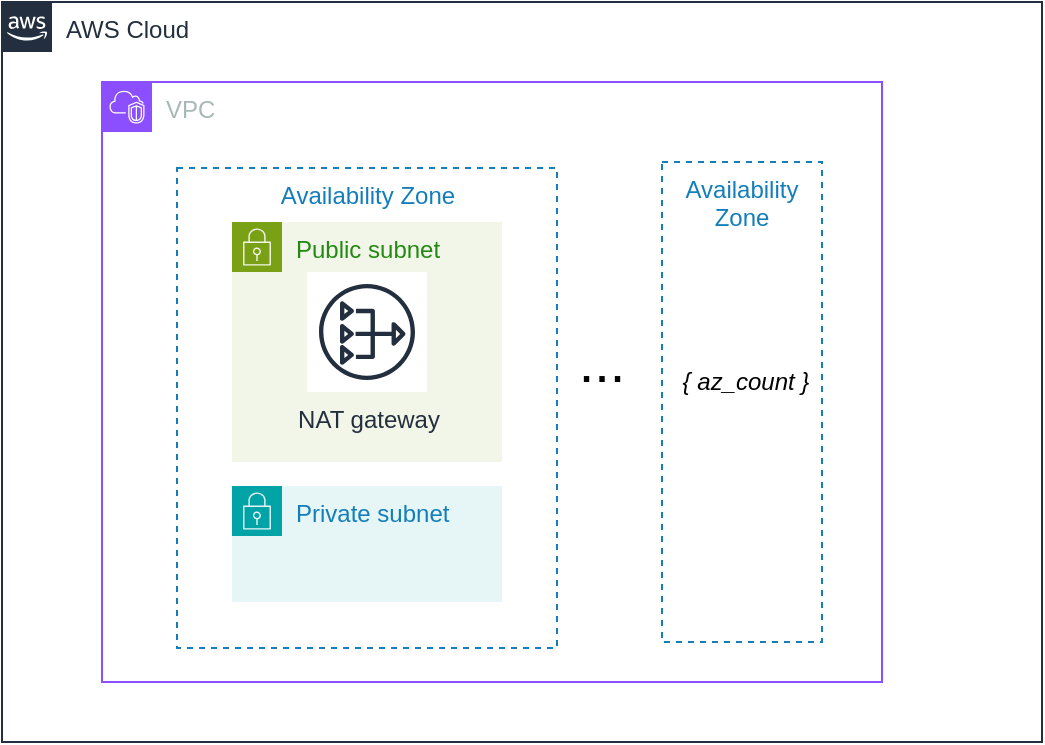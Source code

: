 <mxfile version="28.2.5">
  <diagram name="Page-1" id="krKe6LfPL7rdxBSmVV6e">
    <mxGraphModel dx="848" dy="708" grid="1" gridSize="10" guides="1" tooltips="1" connect="1" arrows="1" fold="1" page="1" pageScale="1" pageWidth="850" pageHeight="1100" math="0" shadow="0">
      <root>
        <mxCell id="0" />
        <mxCell id="1" parent="0" />
        <mxCell id="wc02TcWaVKdxwhy-hAye-1" value="AWS Cloud" style="points=[[0,0],[0.25,0],[0.5,0],[0.75,0],[1,0],[1,0.25],[1,0.5],[1,0.75],[1,1],[0.75,1],[0.5,1],[0.25,1],[0,1],[0,0.75],[0,0.5],[0,0.25]];outlineConnect=0;gradientColor=none;html=1;whiteSpace=wrap;fontSize=12;fontStyle=0;container=1;pointerEvents=0;collapsible=0;recursiveResize=0;shape=mxgraph.aws4.group;grIcon=mxgraph.aws4.group_aws_cloud_alt;strokeColor=#232F3E;fillColor=none;verticalAlign=top;align=left;spacingLeft=30;fontColor=#232F3E;dashed=0;" vertex="1" parent="1">
          <mxGeometry x="10" y="170" width="520" height="370" as="geometry" />
        </mxCell>
        <mxCell id="wc02TcWaVKdxwhy-hAye-2" value="VPC" style="points=[[0,0],[0.25,0],[0.5,0],[0.75,0],[1,0],[1,0.25],[1,0.5],[1,0.75],[1,1],[0.75,1],[0.5,1],[0.25,1],[0,1],[0,0.75],[0,0.5],[0,0.25]];outlineConnect=0;gradientColor=none;html=1;whiteSpace=wrap;fontSize=12;fontStyle=0;container=1;pointerEvents=0;collapsible=0;recursiveResize=0;shape=mxgraph.aws4.group;grIcon=mxgraph.aws4.group_vpc2;strokeColor=#8C4FFF;fillColor=none;verticalAlign=top;align=left;spacingLeft=30;fontColor=#AAB7B8;dashed=0;" vertex="1" parent="wc02TcWaVKdxwhy-hAye-1">
          <mxGeometry x="50" y="40" width="390" height="300" as="geometry" />
        </mxCell>
        <mxCell id="wc02TcWaVKdxwhy-hAye-4" value="Private subnet" style="points=[[0,0],[0.25,0],[0.5,0],[0.75,0],[1,0],[1,0.25],[1,0.5],[1,0.75],[1,1],[0.75,1],[0.5,1],[0.25,1],[0,1],[0,0.75],[0,0.5],[0,0.25]];outlineConnect=0;gradientColor=none;html=1;whiteSpace=wrap;fontSize=12;fontStyle=0;container=1;pointerEvents=0;collapsible=0;recursiveResize=0;shape=mxgraph.aws4.group;grIcon=mxgraph.aws4.group_security_group;grStroke=0;strokeColor=#00A4A6;fillColor=#E6F6F7;verticalAlign=top;align=left;spacingLeft=30;fontColor=#147EBA;dashed=0;" vertex="1" parent="wc02TcWaVKdxwhy-hAye-2">
          <mxGeometry x="65" y="202" width="135" height="58" as="geometry" />
        </mxCell>
        <mxCell id="wc02TcWaVKdxwhy-hAye-10" value="Availability Zone" style="fillColor=none;strokeColor=#147EBA;dashed=1;verticalAlign=top;fontStyle=0;fontColor=#147EBA;whiteSpace=wrap;html=1;" vertex="1" parent="wc02TcWaVKdxwhy-hAye-4">
          <mxGeometry x="-27.5" y="-159" width="190" height="240" as="geometry" />
        </mxCell>
        <mxCell id="wc02TcWaVKdxwhy-hAye-5" value="Public subnet" style="points=[[0,0],[0.25,0],[0.5,0],[0.75,0],[1,0],[1,0.25],[1,0.5],[1,0.75],[1,1],[0.75,1],[0.5,1],[0.25,1],[0,1],[0,0.75],[0,0.5],[0,0.25]];outlineConnect=0;gradientColor=none;html=1;whiteSpace=wrap;fontSize=12;fontStyle=0;container=1;pointerEvents=0;collapsible=0;recursiveResize=0;shape=mxgraph.aws4.group;grIcon=mxgraph.aws4.group_security_group;grStroke=0;strokeColor=#7AA116;fillColor=#F2F6E8;verticalAlign=top;align=left;spacingLeft=30;fontColor=#248814;dashed=0;" vertex="1" parent="wc02TcWaVKdxwhy-hAye-2">
          <mxGeometry x="65" y="70" width="135" height="120" as="geometry" />
        </mxCell>
        <mxCell id="wc02TcWaVKdxwhy-hAye-6" value="NAT gateway" style="sketch=0;outlineConnect=0;fontColor=#232F3E;gradientColor=none;strokeColor=#232F3E;fillColor=#ffffff;dashed=0;verticalLabelPosition=bottom;verticalAlign=top;align=center;html=1;fontSize=12;fontStyle=0;aspect=fixed;shape=mxgraph.aws4.resourceIcon;resIcon=mxgraph.aws4.nat_gateway;" vertex="1" parent="wc02TcWaVKdxwhy-hAye-2">
          <mxGeometry x="102.5" y="95" width="60" height="60" as="geometry" />
        </mxCell>
        <mxCell id="wc02TcWaVKdxwhy-hAye-7" value="&lt;font style=&quot;font-size: 28px;&quot;&gt;...&lt;/font&gt;" style="text;html=1;align=center;verticalAlign=middle;whiteSpace=wrap;rounded=0;" vertex="1" parent="wc02TcWaVKdxwhy-hAye-2">
          <mxGeometry x="220" y="125" width="60" height="30" as="geometry" />
        </mxCell>
        <mxCell id="wc02TcWaVKdxwhy-hAye-8" value="Availability Zone" style="fillColor=none;strokeColor=#147EBA;dashed=1;verticalAlign=top;fontStyle=0;fontColor=#147EBA;whiteSpace=wrap;html=1;" vertex="1" parent="wc02TcWaVKdxwhy-hAye-2">
          <mxGeometry x="280" y="40" width="80" height="240" as="geometry" />
        </mxCell>
        <mxCell id="wc02TcWaVKdxwhy-hAye-12" value="&lt;i&gt;{ az_count }&lt;/i&gt;" style="text;html=1;align=center;verticalAlign=middle;whiteSpace=wrap;rounded=0;" vertex="1" parent="wc02TcWaVKdxwhy-hAye-2">
          <mxGeometry x="287" y="135" width="70" height="30" as="geometry" />
        </mxCell>
      </root>
    </mxGraphModel>
  </diagram>
</mxfile>
